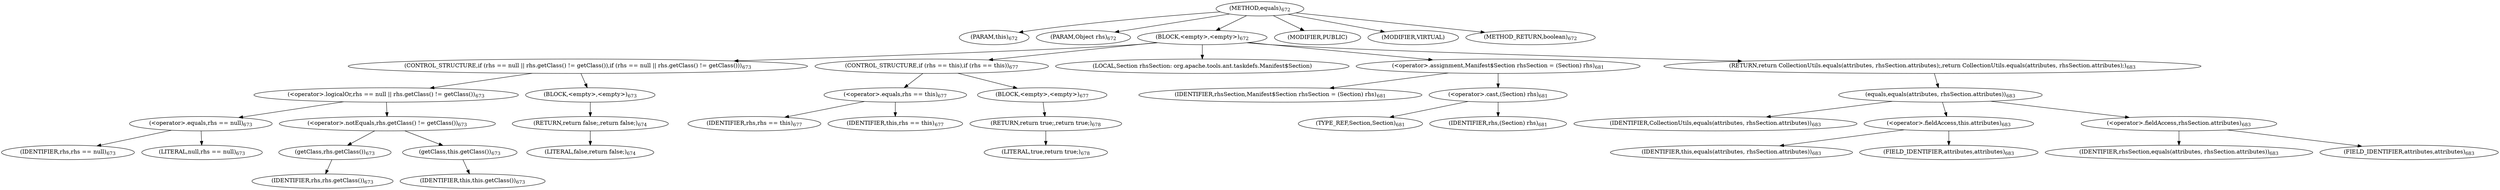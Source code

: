 digraph "equals" {  
"1367" [label = <(METHOD,equals)<SUB>672</SUB>> ]
"70" [label = <(PARAM,this)<SUB>672</SUB>> ]
"1368" [label = <(PARAM,Object rhs)<SUB>672</SUB>> ]
"1369" [label = <(BLOCK,&lt;empty&gt;,&lt;empty&gt;)<SUB>672</SUB>> ]
"1370" [label = <(CONTROL_STRUCTURE,if (rhs == null || rhs.getClass() != getClass()),if (rhs == null || rhs.getClass() != getClass()))<SUB>673</SUB>> ]
"1371" [label = <(&lt;operator&gt;.logicalOr,rhs == null || rhs.getClass() != getClass())<SUB>673</SUB>> ]
"1372" [label = <(&lt;operator&gt;.equals,rhs == null)<SUB>673</SUB>> ]
"1373" [label = <(IDENTIFIER,rhs,rhs == null)<SUB>673</SUB>> ]
"1374" [label = <(LITERAL,null,rhs == null)<SUB>673</SUB>> ]
"1375" [label = <(&lt;operator&gt;.notEquals,rhs.getClass() != getClass())<SUB>673</SUB>> ]
"1376" [label = <(getClass,rhs.getClass())<SUB>673</SUB>> ]
"1377" [label = <(IDENTIFIER,rhs,rhs.getClass())<SUB>673</SUB>> ]
"1378" [label = <(getClass,this.getClass())<SUB>673</SUB>> ]
"69" [label = <(IDENTIFIER,this,this.getClass())<SUB>673</SUB>> ]
"1379" [label = <(BLOCK,&lt;empty&gt;,&lt;empty&gt;)<SUB>673</SUB>> ]
"1380" [label = <(RETURN,return false;,return false;)<SUB>674</SUB>> ]
"1381" [label = <(LITERAL,false,return false;)<SUB>674</SUB>> ]
"1382" [label = <(CONTROL_STRUCTURE,if (rhs == this),if (rhs == this))<SUB>677</SUB>> ]
"1383" [label = <(&lt;operator&gt;.equals,rhs == this)<SUB>677</SUB>> ]
"1384" [label = <(IDENTIFIER,rhs,rhs == this)<SUB>677</SUB>> ]
"71" [label = <(IDENTIFIER,this,rhs == this)<SUB>677</SUB>> ]
"1385" [label = <(BLOCK,&lt;empty&gt;,&lt;empty&gt;)<SUB>677</SUB>> ]
"1386" [label = <(RETURN,return true;,return true;)<SUB>678</SUB>> ]
"1387" [label = <(LITERAL,true,return true;)<SUB>678</SUB>> ]
"1388" [label = <(LOCAL,Section rhsSection: org.apache.tools.ant.taskdefs.Manifest$Section)> ]
"1389" [label = <(&lt;operator&gt;.assignment,Manifest$Section rhsSection = (Section) rhs)<SUB>681</SUB>> ]
"1390" [label = <(IDENTIFIER,rhsSection,Manifest$Section rhsSection = (Section) rhs)<SUB>681</SUB>> ]
"1391" [label = <(&lt;operator&gt;.cast,(Section) rhs)<SUB>681</SUB>> ]
"1392" [label = <(TYPE_REF,Section,Section)<SUB>681</SUB>> ]
"1393" [label = <(IDENTIFIER,rhs,(Section) rhs)<SUB>681</SUB>> ]
"1394" [label = <(RETURN,return CollectionUtils.equals(attributes, rhsSection.attributes);,return CollectionUtils.equals(attributes, rhsSection.attributes);)<SUB>683</SUB>> ]
"1395" [label = <(equals,equals(attributes, rhsSection.attributes))<SUB>683</SUB>> ]
"1396" [label = <(IDENTIFIER,CollectionUtils,equals(attributes, rhsSection.attributes))<SUB>683</SUB>> ]
"1397" [label = <(&lt;operator&gt;.fieldAccess,this.attributes)<SUB>683</SUB>> ]
"1398" [label = <(IDENTIFIER,this,equals(attributes, rhsSection.attributes))<SUB>683</SUB>> ]
"1399" [label = <(FIELD_IDENTIFIER,attributes,attributes)<SUB>683</SUB>> ]
"1400" [label = <(&lt;operator&gt;.fieldAccess,rhsSection.attributes)<SUB>683</SUB>> ]
"1401" [label = <(IDENTIFIER,rhsSection,equals(attributes, rhsSection.attributes))<SUB>683</SUB>> ]
"1402" [label = <(FIELD_IDENTIFIER,attributes,attributes)<SUB>683</SUB>> ]
"1403" [label = <(MODIFIER,PUBLIC)> ]
"1404" [label = <(MODIFIER,VIRTUAL)> ]
"1405" [label = <(METHOD_RETURN,boolean)<SUB>672</SUB>> ]
  "1367" -> "70" 
  "1367" -> "1368" 
  "1367" -> "1369" 
  "1367" -> "1403" 
  "1367" -> "1404" 
  "1367" -> "1405" 
  "1369" -> "1370" 
  "1369" -> "1382" 
  "1369" -> "1388" 
  "1369" -> "1389" 
  "1369" -> "1394" 
  "1370" -> "1371" 
  "1370" -> "1379" 
  "1371" -> "1372" 
  "1371" -> "1375" 
  "1372" -> "1373" 
  "1372" -> "1374" 
  "1375" -> "1376" 
  "1375" -> "1378" 
  "1376" -> "1377" 
  "1378" -> "69" 
  "1379" -> "1380" 
  "1380" -> "1381" 
  "1382" -> "1383" 
  "1382" -> "1385" 
  "1383" -> "1384" 
  "1383" -> "71" 
  "1385" -> "1386" 
  "1386" -> "1387" 
  "1389" -> "1390" 
  "1389" -> "1391" 
  "1391" -> "1392" 
  "1391" -> "1393" 
  "1394" -> "1395" 
  "1395" -> "1396" 
  "1395" -> "1397" 
  "1395" -> "1400" 
  "1397" -> "1398" 
  "1397" -> "1399" 
  "1400" -> "1401" 
  "1400" -> "1402" 
}

